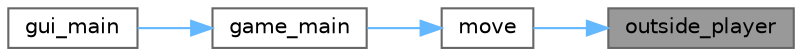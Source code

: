 digraph "outside_player"
{
 // LATEX_PDF_SIZE
  bgcolor="transparent";
  edge [fontname=Helvetica,fontsize=10,labelfontname=Helvetica,labelfontsize=10];
  node [fontname=Helvetica,fontsize=10,shape=box,height=0.2,width=0.4];
  rankdir="RL";
  Node1 [id="Node000001",label="outside_player",height=0.2,width=0.4,color="gray40", fillcolor="grey60", style="filled", fontcolor="black",tooltip="プレイヤーの座標がボードの範囲外かどうかを判定する"];
  Node1 -> Node2 [id="edge4_Node000001_Node000002",dir="back",color="steelblue1",style="solid",tooltip=" "];
  Node2 [id="Node000002",label="move",height=0.2,width=0.4,color="grey40", fillcolor="white", style="filled",URL="$game_8c.html#a3c8bc1cd598e6d4535061d375b6f4369",tooltip="プレイヤーの移動関数"];
  Node2 -> Node3 [id="edge5_Node000002_Node000003",dir="back",color="steelblue1",style="solid",tooltip=" "];
  Node3 [id="Node000003",label="game_main",height=0.2,width=0.4,color="grey40", fillcolor="white", style="filled",URL="$game_8c.html#a441d4f282398c2c2cfe4d27151ef2d0d",tooltip="ゲーム進行関数（メイン）"];
  Node3 -> Node4 [id="edge6_Node000003_Node000004",dir="back",color="steelblue1",style="solid",tooltip=" "];
  Node4 [id="Node000004",label="gui_main",height=0.2,width=0.4,color="grey40", fillcolor="white", style="filled",URL="$gui_8c.html#aad906cad8d5a8d0970780267bed9afaf",tooltip="ゲームを進める関数"];
}
